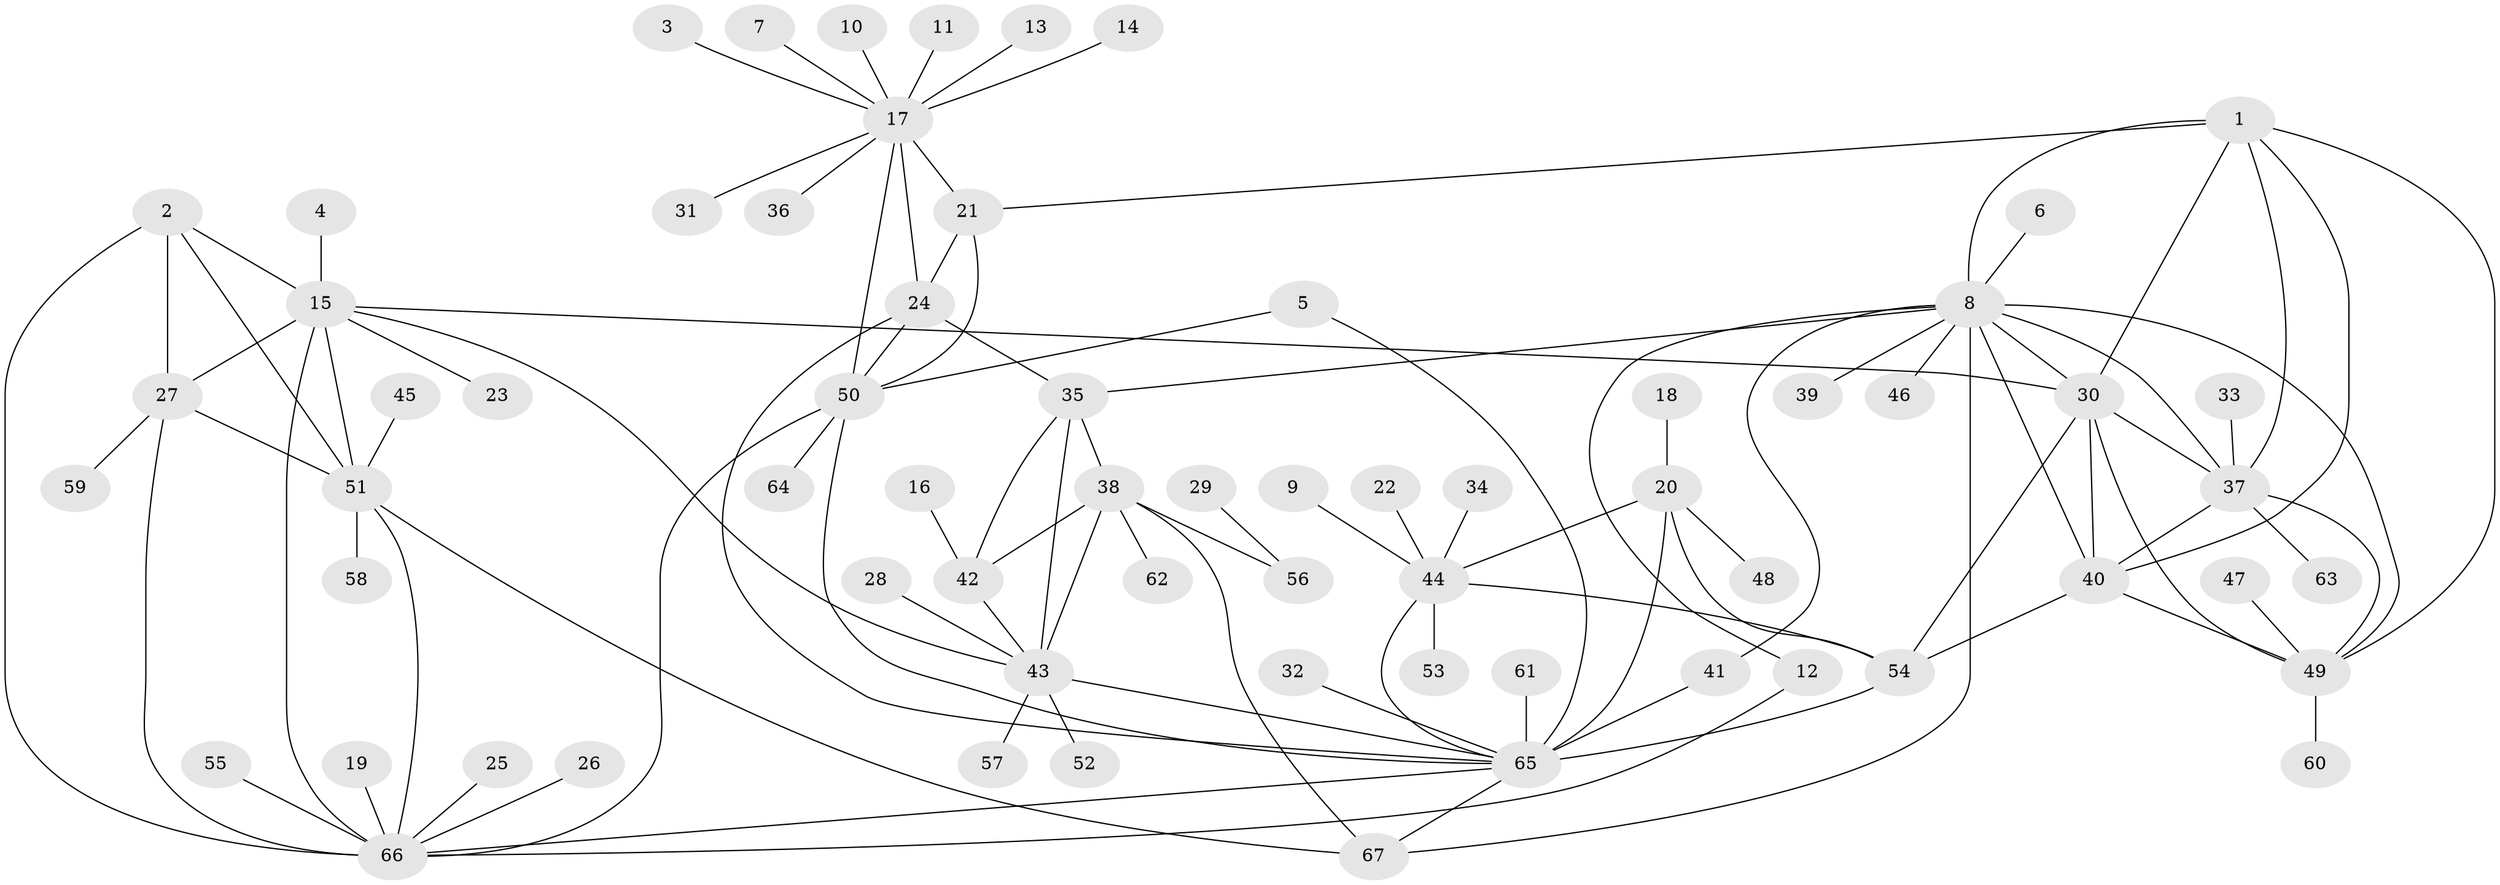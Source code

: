 // original degree distribution, {8: 0.045454545454545456, 6: 0.03787878787878788, 7: 0.030303030303030304, 12: 0.015151515151515152, 11: 0.030303030303030304, 14: 0.015151515151515152, 9: 0.030303030303030304, 10: 0.007575757575757576, 5: 0.015151515151515152, 4: 0.015151515151515152, 2: 0.15151515151515152, 1: 0.5909090909090909, 3: 0.015151515151515152}
// Generated by graph-tools (version 1.1) at 2025/02/03/09/25 03:02:47]
// undirected, 67 vertices, 105 edges
graph export_dot {
graph [start="1"]
  node [color=gray90,style=filled];
  1;
  2;
  3;
  4;
  5;
  6;
  7;
  8;
  9;
  10;
  11;
  12;
  13;
  14;
  15;
  16;
  17;
  18;
  19;
  20;
  21;
  22;
  23;
  24;
  25;
  26;
  27;
  28;
  29;
  30;
  31;
  32;
  33;
  34;
  35;
  36;
  37;
  38;
  39;
  40;
  41;
  42;
  43;
  44;
  45;
  46;
  47;
  48;
  49;
  50;
  51;
  52;
  53;
  54;
  55;
  56;
  57;
  58;
  59;
  60;
  61;
  62;
  63;
  64;
  65;
  66;
  67;
  1 -- 8 [weight=1.0];
  1 -- 21 [weight=1.0];
  1 -- 30 [weight=1.0];
  1 -- 37 [weight=1.0];
  1 -- 40 [weight=1.0];
  1 -- 49 [weight=1.0];
  2 -- 15 [weight=1.0];
  2 -- 27 [weight=2.0];
  2 -- 51 [weight=1.0];
  2 -- 66 [weight=1.0];
  3 -- 17 [weight=1.0];
  4 -- 15 [weight=1.0];
  5 -- 50 [weight=1.0];
  5 -- 65 [weight=1.0];
  6 -- 8 [weight=1.0];
  7 -- 17 [weight=1.0];
  8 -- 12 [weight=1.0];
  8 -- 30 [weight=1.0];
  8 -- 35 [weight=1.0];
  8 -- 37 [weight=1.0];
  8 -- 39 [weight=1.0];
  8 -- 40 [weight=1.0];
  8 -- 41 [weight=1.0];
  8 -- 46 [weight=1.0];
  8 -- 49 [weight=1.0];
  8 -- 67 [weight=1.0];
  9 -- 44 [weight=1.0];
  10 -- 17 [weight=1.0];
  11 -- 17 [weight=1.0];
  12 -- 66 [weight=1.0];
  13 -- 17 [weight=1.0];
  14 -- 17 [weight=1.0];
  15 -- 23 [weight=1.0];
  15 -- 27 [weight=2.0];
  15 -- 30 [weight=1.0];
  15 -- 43 [weight=1.0];
  15 -- 51 [weight=1.0];
  15 -- 66 [weight=1.0];
  16 -- 42 [weight=1.0];
  17 -- 21 [weight=3.0];
  17 -- 24 [weight=3.0];
  17 -- 31 [weight=1.0];
  17 -- 36 [weight=1.0];
  17 -- 50 [weight=3.0];
  18 -- 20 [weight=1.0];
  19 -- 66 [weight=1.0];
  20 -- 44 [weight=2.0];
  20 -- 48 [weight=1.0];
  20 -- 54 [weight=2.0];
  20 -- 65 [weight=4.0];
  21 -- 24 [weight=1.0];
  21 -- 50 [weight=1.0];
  22 -- 44 [weight=1.0];
  24 -- 35 [weight=1.0];
  24 -- 50 [weight=1.0];
  24 -- 65 [weight=1.0];
  25 -- 66 [weight=1.0];
  26 -- 66 [weight=1.0];
  27 -- 51 [weight=2.0];
  27 -- 59 [weight=1.0];
  27 -- 66 [weight=2.0];
  28 -- 43 [weight=1.0];
  29 -- 56 [weight=1.0];
  30 -- 37 [weight=1.0];
  30 -- 40 [weight=1.0];
  30 -- 49 [weight=1.0];
  30 -- 54 [weight=1.0];
  32 -- 65 [weight=1.0];
  33 -- 37 [weight=1.0];
  34 -- 44 [weight=1.0];
  35 -- 38 [weight=4.0];
  35 -- 42 [weight=2.0];
  35 -- 43 [weight=2.0];
  37 -- 40 [weight=1.0];
  37 -- 49 [weight=1.0];
  37 -- 63 [weight=1.0];
  38 -- 42 [weight=2.0];
  38 -- 43 [weight=2.0];
  38 -- 56 [weight=1.0];
  38 -- 62 [weight=1.0];
  38 -- 67 [weight=1.0];
  40 -- 49 [weight=1.0];
  40 -- 54 [weight=1.0];
  41 -- 65 [weight=1.0];
  42 -- 43 [weight=1.0];
  43 -- 52 [weight=1.0];
  43 -- 57 [weight=1.0];
  43 -- 65 [weight=1.0];
  44 -- 53 [weight=1.0];
  44 -- 54 [weight=1.0];
  44 -- 65 [weight=2.0];
  45 -- 51 [weight=1.0];
  47 -- 49 [weight=1.0];
  49 -- 60 [weight=1.0];
  50 -- 64 [weight=1.0];
  50 -- 65 [weight=1.0];
  50 -- 66 [weight=1.0];
  51 -- 58 [weight=1.0];
  51 -- 66 [weight=1.0];
  51 -- 67 [weight=1.0];
  54 -- 65 [weight=2.0];
  55 -- 66 [weight=1.0];
  61 -- 65 [weight=1.0];
  65 -- 66 [weight=1.0];
  65 -- 67 [weight=1.0];
}

